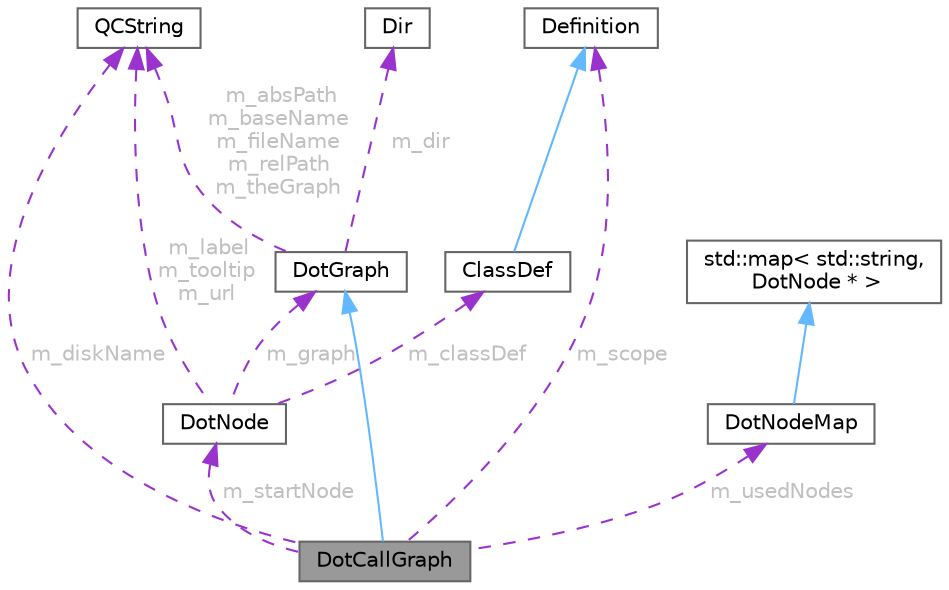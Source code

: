 digraph "DotCallGraph"
{
 // INTERACTIVE_SVG=YES
 // LATEX_PDF_SIZE
  bgcolor="transparent";
  edge [fontname=Helvetica,fontsize=10,labelfontname=Helvetica,labelfontsize=10];
  node [fontname=Helvetica,fontsize=10,shape=box,height=0.2,width=0.4];
  Node1 [id="Node000001",label="DotCallGraph",height=0.2,width=0.4,color="gray40", fillcolor="grey60", style="filled", fontcolor="black",tooltip="Representation of an call graph."];
  Node2 -> Node1 [id="edge1_Node000001_Node000002",dir="back",color="steelblue1",style="solid"];
  Node2 [id="Node000002",label="DotGraph",height=0.2,width=0.4,color="gray40", fillcolor="white", style="filled",URL="$d0/d32/class_dot_graph.html",tooltip="A dot graph."];
  Node3 -> Node2 [id="edge2_Node000002_Node000003",dir="back",color="darkorchid3",style="dashed",label=" m_dir",fontcolor="grey" ];
  Node3 [id="Node000003",label="Dir",height=0.2,width=0.4,color="gray40", fillcolor="white", style="filled",URL="$d2/dc2/class_dir.html",tooltip="Class representing a directory in the file system."];
  Node4 -> Node2 [id="edge3_Node000002_Node000004",dir="back",color="darkorchid3",style="dashed",label=" m_absPath\nm_baseName\nm_fileName\nm_relPath\nm_theGraph",fontcolor="grey" ];
  Node4 [id="Node000004",label="QCString",height=0.2,width=0.4,color="gray40", fillcolor="white", style="filled",URL="$d9/d45/class_q_c_string.html",tooltip="This is an alternative implementation of QCString."];
  Node5 -> Node1 [id="edge4_Node000001_Node000005",dir="back",color="darkorchid3",style="dashed",label=" m_startNode",fontcolor="grey" ];
  Node5 [id="Node000005",label="DotNode",height=0.2,width=0.4,color="gray40", fillcolor="white", style="filled",URL="$dd/d7e/class_dot_node.html",tooltip="A node in a dot graph."];
  Node2 -> Node5 [id="edge5_Node000005_Node000002",dir="back",color="darkorchid3",style="dashed",label=" m_graph",fontcolor="grey" ];
  Node4 -> Node5 [id="edge6_Node000005_Node000004",dir="back",color="darkorchid3",style="dashed",label=" m_label\nm_tooltip\nm_url",fontcolor="grey" ];
  Node6 -> Node5 [id="edge7_Node000005_Node000006",dir="back",color="darkorchid3",style="dashed",label=" m_classDef",fontcolor="grey" ];
  Node6 [id="Node000006",label="ClassDef",height=0.2,width=0.4,color="gray40", fillcolor="white", style="filled",URL="$d1/dcf/class_class_def.html",tooltip="A abstract class representing of a compound symbol."];
  Node7 -> Node6 [id="edge8_Node000006_Node000007",dir="back",color="steelblue1",style="solid"];
  Node7 [id="Node000007",label="Definition",height=0.2,width=0.4,color="gray40", fillcolor="white", style="filled",URL="$d5/dcc/class_definition.html",tooltip="The common base class of all entity definitions found in the sources."];
  Node8 -> Node1 [id="edge9_Node000001_Node000008",dir="back",color="darkorchid3",style="dashed",label=" m_usedNodes",fontcolor="grey" ];
  Node8 [id="Node000008",label="DotNodeMap",height=0.2,width=0.4,color="gray40", fillcolor="white", style="filled",URL="$d6/dbb/class_dot_node_map.html",tooltip=" "];
  Node9 -> Node8 [id="edge10_Node000008_Node000009",dir="back",color="steelblue1",style="solid"];
  Node9 [id="Node000009",label="std::map\< std::string,\l DotNode * \>",height=0.2,width=0.4,color="gray40", fillcolor="white", style="filled"];
  Node4 -> Node1 [id="edge11_Node000001_Node000004",dir="back",color="darkorchid3",style="dashed",label=" m_diskName",fontcolor="grey" ];
  Node7 -> Node1 [id="edge12_Node000001_Node000007",dir="back",color="darkorchid3",style="dashed",label=" m_scope",fontcolor="grey" ];
}
